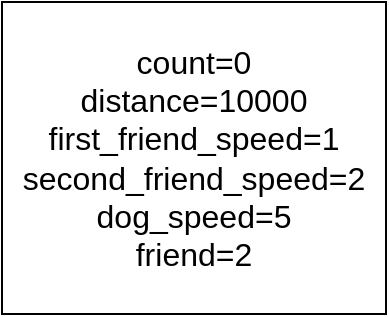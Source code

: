 <mxfile version="20.8.16" type="device" pages="4"><diagram name="Страница 1" id="cOMUTdhNzHLmuhnK5OQj"><mxGraphModel dx="1108" dy="1270" grid="0" gridSize="10" guides="1" tooltips="1" connect="1" arrows="1" fold="1" page="0" pageScale="1" pageWidth="827" pageHeight="1169" math="0" shadow="0"><root><mxCell id="0"/><mxCell id="1" parent="0"/><mxCell id="MxKzTjWS7P6bpVNN_WHy-1" value="count=0&lt;br&gt;distance=10000&lt;br&gt;first_friend_speed=1&lt;br&gt;second_friend_speed=2&lt;br&gt;dog_speed=5&lt;br&gt;friend=2" style="rounded=0;whiteSpace=wrap;html=1;fontSize=16;" vertex="1" parent="1"><mxGeometry x="20" y="-296" width="192" height="156" as="geometry"/></mxCell></root></mxGraphModel></diagram><diagram id="mR7Nu6XGZSMstJm7RWK1" name="Страница 2"><mxGraphModel dx="1508" dy="1270" grid="0" gridSize="10" guides="1" tooltips="1" connect="1" arrows="1" fold="1" page="0" pageScale="1" pageWidth="827" pageHeight="1169" math="0" shadow="0"><root><mxCell id="0"/><mxCell id="1" parent="0"/><mxCell id="b627BKExG8Wfxs_SYH4H-15" style="edgeStyle=none;curved=1;rounded=0;orthogonalLoop=1;jettySize=auto;html=1;entryX=0.5;entryY=0;entryDx=0;entryDy=0;fontSize=12;startSize=8;endSize=8;" edge="1" parent="1" source="b627BKExG8Wfxs_SYH4H-1" target="b627BKExG8Wfxs_SYH4H-2"><mxGeometry relative="1" as="geometry"/></mxCell><mxCell id="b627BKExG8Wfxs_SYH4H-1" value="numbers=[77,46,11,89,48,14,67,73,22,26]&lt;br&gt;sorted_size=0&lt;br&gt;size=numbers.lenght=10" style="rounded=0;whiteSpace=wrap;html=1;fontSize=16;" vertex="1" parent="1"><mxGeometry x="-29" y="-187" width="368" height="123" as="geometry"/></mxCell><mxCell id="b627BKExG8Wfxs_SYH4H-10" value="" style="edgeStyle=none;curved=1;rounded=0;orthogonalLoop=1;jettySize=auto;html=1;fontSize=12;startSize=8;endSize=8;" edge="1" parent="1" source="b627BKExG8Wfxs_SYH4H-2" target="b627BKExG8Wfxs_SYH4H-8"><mxGeometry relative="1" as="geometry"/></mxCell><mxCell id="b627BKExG8Wfxs_SYH4H-13" style="edgeStyle=none;curved=1;rounded=0;orthogonalLoop=1;jettySize=auto;html=1;entryX=0.5;entryY=0;entryDx=0;entryDy=0;fontSize=12;startSize=8;endSize=8;" edge="1" parent="1" source="b627BKExG8Wfxs_SYH4H-2" target="b627BKExG8Wfxs_SYH4H-3"><mxGeometry relative="1" as="geometry"/></mxCell><mxCell id="b627BKExG8Wfxs_SYH4H-2" value="sorted_size&amp;lt;size-1" style="rhombus;whiteSpace=wrap;html=1;fontSize=16;" vertex="1" parent="1"><mxGeometry x="30" y="-25" width="230" height="80" as="geometry"/></mxCell><mxCell id="b627BKExG8Wfxs_SYH4H-16" style="edgeStyle=none;curved=1;rounded=0;orthogonalLoop=1;jettySize=auto;html=1;entryX=0.5;entryY=0;entryDx=0;entryDy=0;fontSize=12;startSize=8;endSize=8;" edge="1" parent="1" source="b627BKExG8Wfxs_SYH4H-3" target="b627BKExG8Wfxs_SYH4H-4"><mxGeometry relative="1" as="geometry"/></mxCell><mxCell id="b627BKExG8Wfxs_SYH4H-3" value="index=0" style="rounded=0;whiteSpace=wrap;html=1;fontSize=16;" vertex="1" parent="1"><mxGeometry x="85" y="81" width="120" height="60" as="geometry"/></mxCell><mxCell id="b627BKExG8Wfxs_SYH4H-17" value="" style="edgeStyle=none;curved=1;rounded=0;orthogonalLoop=1;jettySize=auto;html=1;fontSize=12;startSize=8;endSize=8;" edge="1" parent="1" source="b627BKExG8Wfxs_SYH4H-4" target="b627BKExG8Wfxs_SYH4H-9"><mxGeometry relative="1" as="geometry"/></mxCell><mxCell id="b627BKExG8Wfxs_SYH4H-19" value="" style="edgeStyle=none;rounded=0;orthogonalLoop=1;jettySize=auto;html=1;fontSize=12;startSize=8;endSize=8;" edge="1" parent="1" source="b627BKExG8Wfxs_SYH4H-4" target="b627BKExG8Wfxs_SYH4H-5"><mxGeometry relative="1" as="geometry"/></mxCell><mxCell id="b627BKExG8Wfxs_SYH4H-4" value="index&amp;lt;(size - 1 - sorted_size)" style="rhombus;whiteSpace=wrap;html=1;fontSize=16;" vertex="1" parent="1"><mxGeometry x="-15" y="186.5" width="320" height="97.5" as="geometry"/></mxCell><mxCell id="b627BKExG8Wfxs_SYH4H-21" value="" style="edgeStyle=none;rounded=0;orthogonalLoop=1;jettySize=auto;html=1;fontSize=12;startSize=8;endSize=8;" edge="1" parent="1" source="b627BKExG8Wfxs_SYH4H-5" target="b627BKExG8Wfxs_SYH4H-20"><mxGeometry relative="1" as="geometry"/></mxCell><mxCell id="b627BKExG8Wfxs_SYH4H-5" value="numbers[index]&amp;gt;numbers[index+1]" style="rhombus;whiteSpace=wrap;html=1;fontSize=16;" vertex="1" parent="1"><mxGeometry x="-27" y="317" width="340" height="94" as="geometry"/></mxCell><mxCell id="b627BKExG8Wfxs_SYH4H-7" value="index=index+1" style="rounded=0;whiteSpace=wrap;html=1;fontSize=16;" vertex="1" parent="1"><mxGeometry x="83" y="593" width="120" height="60" as="geometry"/></mxCell><mxCell id="b627BKExG8Wfxs_SYH4H-8" value="" style="shape=document;whiteSpace=wrap;html=1;boundedLbl=1;fontSize=16;" vertex="1" parent="1"><mxGeometry x="322" y="-25" width="120" height="80" as="geometry"/></mxCell><mxCell id="b627BKExG8Wfxs_SYH4H-18" style="edgeStyle=none;rounded=0;orthogonalLoop=1;jettySize=auto;html=1;entryX=0;entryY=0.5;entryDx=0;entryDy=0;fontSize=12;startSize=8;endSize=8;" edge="1" parent="1" source="b627BKExG8Wfxs_SYH4H-9" target="b627BKExG8Wfxs_SYH4H-2"><mxGeometry relative="1" as="geometry"><Array as="points"><mxPoint x="-184" y="15"/></Array></mxGeometry></mxCell><mxCell id="b627BKExG8Wfxs_SYH4H-9" value="sorted_size=sorted_size+1" style="rounded=0;whiteSpace=wrap;html=1;fontSize=16;" vertex="1" parent="1"><mxGeometry x="-313" y="204.75" width="257" height="61" as="geometry"/></mxCell><mxCell id="b627BKExG8Wfxs_SYH4H-22" value="" style="edgeStyle=none;rounded=0;orthogonalLoop=1;jettySize=auto;html=1;fontSize=12;startSize=8;endSize=8;" edge="1" parent="1" source="b627BKExG8Wfxs_SYH4H-20" target="b627BKExG8Wfxs_SYH4H-7"><mxGeometry relative="1" as="geometry"/></mxCell><mxCell id="b627BKExG8Wfxs_SYH4H-20" value="" style="rounded=0;whiteSpace=wrap;html=1;fontSize=16;" vertex="1" parent="1"><mxGeometry x="-57.5" y="444" width="401" height="100" as="geometry"/></mxCell></root></mxGraphModel></diagram><diagram id="ocb-wjdU5mYcMabLT8ai" name="Страница 3"><mxGraphModel dx="1434" dy="1334" grid="0" gridSize="10" guides="1" tooltips="1" connect="1" arrows="1" fold="1" page="0" pageScale="1" pageWidth="827" pageHeight="1169" math="0" shadow="0"><root><mxCell id="0"/><mxCell id="1" parent="0"/><mxCell id="KPEVt6PIki7-gMA_QC_G-7" style="edgeStyle=none;rounded=0;orthogonalLoop=1;jettySize=auto;html=1;fontSize=12;startSize=8;endSize=8;" edge="1" parent="1" source="KPEVt6PIki7-gMA_QC_G-1"><mxGeometry relative="1" as="geometry"><mxPoint x="242" y="-35" as="targetPoint"/></mxGeometry></mxCell><mxCell id="KPEVt6PIki7-gMA_QC_G-1" value="a[]&lt;br&gt;sum=0" style="rounded=0;whiteSpace=wrap;html=1;fontSize=16;" vertex="1" parent="1"><mxGeometry x="182" y="-145" width="120" height="60" as="geometry"/></mxCell><mxCell id="KPEVt6PIki7-gMA_QC_G-8" value="" style="edgeStyle=none;rounded=0;orthogonalLoop=1;jettySize=auto;html=1;fontSize=12;startSize=8;endSize=8;exitX=0.5;exitY=0;exitDx=0;exitDy=0;" edge="1" parent="1" source="KPEVt6PIki7-gMA_QC_G-3" target="KPEVt6PIki7-gMA_QC_G-1"><mxGeometry relative="1" as="geometry"/></mxCell><mxCell id="KPEVt6PIki7-gMA_QC_G-9" value="" style="edgeStyle=none;rounded=0;orthogonalLoop=1;jettySize=auto;html=1;fontSize=12;startSize=8;endSize=8;" edge="1" parent="1" source="KPEVt6PIki7-gMA_QC_G-3" target="KPEVt6PIki7-gMA_QC_G-4"><mxGeometry relative="1" as="geometry"/></mxCell><mxCell id="KPEVt6PIki7-gMA_QC_G-3" value="size=a.lenght" style="rounded=0;whiteSpace=wrap;html=1;fontSize=16;" vertex="1" parent="1"><mxGeometry x="182" y="-37" width="120" height="60" as="geometry"/></mxCell><mxCell id="KPEVt6PIki7-gMA_QC_G-10" value="" style="edgeStyle=none;rounded=0;orthogonalLoop=1;jettySize=auto;html=1;fontSize=12;startSize=8;endSize=8;" edge="1" parent="1" source="KPEVt6PIki7-gMA_QC_G-4" target="KPEVt6PIki7-gMA_QC_G-5"><mxGeometry relative="1" as="geometry"/></mxCell><mxCell id="KPEVt6PIki7-gMA_QC_G-16" value="" style="edgeStyle=none;rounded=0;orthogonalLoop=1;jettySize=auto;html=1;fontSize=12;startSize=8;endSize=8;" edge="1" parent="1" source="KPEVt6PIki7-gMA_QC_G-4" target="KPEVt6PIki7-gMA_QC_G-15"><mxGeometry relative="1" as="geometry"/></mxCell><mxCell id="KPEVt6PIki7-gMA_QC_G-4" value="for i=0;i&amp;lt;size;i++" style="shape=hexagon;perimeter=hexagonPerimeter2;whiteSpace=wrap;html=1;fixedSize=1;fontSize=16;" vertex="1" parent="1"><mxGeometry x="128" y="71" width="228" height="80" as="geometry"/></mxCell><mxCell id="KPEVt6PIki7-gMA_QC_G-11" style="edgeStyle=none;rounded=0;orthogonalLoop=1;jettySize=auto;html=1;entryX=0;entryY=0.5;entryDx=0;entryDy=0;fontSize=12;startSize=8;endSize=8;" edge="1" parent="1" source="KPEVt6PIki7-gMA_QC_G-5" target="KPEVt6PIki7-gMA_QC_G-4"><mxGeometry relative="1" as="geometry"><Array as="points"><mxPoint x="14" y="229"/><mxPoint x="12" y="111"/></Array></mxGeometry></mxCell><mxCell id="KPEVt6PIki7-gMA_QC_G-5" value="sum=sum+a[i]" style="rounded=0;whiteSpace=wrap;html=1;fontSize=16;" vertex="1" parent="1"><mxGeometry x="182" y="199" width="120" height="60" as="geometry"/></mxCell><mxCell id="KPEVt6PIki7-gMA_QC_G-21" style="edgeStyle=none;rounded=0;orthogonalLoop=1;jettySize=auto;html=1;entryX=0.558;entryY=0.033;entryDx=0;entryDy=0;entryPerimeter=0;fontSize=12;startSize=8;endSize=8;" edge="1" parent="1" source="KPEVt6PIki7-gMA_QC_G-12" target="KPEVt6PIki7-gMA_QC_G-1"><mxGeometry relative="1" as="geometry"/></mxCell><mxCell id="KPEVt6PIki7-gMA_QC_G-12" value="Start" style="ellipse;whiteSpace=wrap;html=1;fontSize=16;" vertex="1" parent="1"><mxGeometry x="187" y="-254" width="120" height="80" as="geometry"/></mxCell><mxCell id="KPEVt6PIki7-gMA_QC_G-20" value="" style="edgeStyle=none;rounded=0;orthogonalLoop=1;jettySize=auto;html=1;fontSize=12;startSize=8;endSize=8;" edge="1" parent="1" source="KPEVt6PIki7-gMA_QC_G-13" target="KPEVt6PIki7-gMA_QC_G-14"><mxGeometry relative="1" as="geometry"/></mxCell><mxCell id="KPEVt6PIki7-gMA_QC_G-13" value="print (result)" style="shape=document;whiteSpace=wrap;html=1;boundedLbl=1;fontSize=16;" vertex="1" parent="1"><mxGeometry x="409" y="189" width="120" height="80" as="geometry"/></mxCell><mxCell id="KPEVt6PIki7-gMA_QC_G-14" value="End" style="ellipse;whiteSpace=wrap;html=1;fontSize=16;" vertex="1" parent="1"><mxGeometry x="409" y="292" width="120" height="80" as="geometry"/></mxCell><mxCell id="KPEVt6PIki7-gMA_QC_G-19" style="edgeStyle=none;rounded=0;orthogonalLoop=1;jettySize=auto;html=1;entryX=0.5;entryY=0;entryDx=0;entryDy=0;fontSize=12;startSize=8;endSize=8;" edge="1" parent="1" source="KPEVt6PIki7-gMA_QC_G-15" target="KPEVt6PIki7-gMA_QC_G-13"><mxGeometry relative="1" as="geometry"/></mxCell><mxCell id="KPEVt6PIki7-gMA_QC_G-15" value="result=sum/size" style="rounded=0;whiteSpace=wrap;html=1;fontSize=16;" vertex="1" parent="1"><mxGeometry x="409" y="81" width="120" height="60" as="geometry"/></mxCell><mxCell id="KPEVt6PIki7-gMA_QC_G-22" value="Среднее арифметическое" style="text;html=1;align=center;verticalAlign=middle;resizable=0;points=[];autosize=1;strokeColor=none;fillColor=none;fontSize=16;" vertex="1" parent="1"><mxGeometry x="356" y="-214" width="213" height="31" as="geometry"/></mxCell><mxCell id="-6-AP01Vzibs1LT2vDzB-1" value="yes" style="text;html=1;align=center;verticalAlign=middle;resizable=0;points=[];autosize=1;strokeColor=none;fillColor=none;fontSize=16;" vertex="1" parent="1"><mxGeometry x="251" y="165" width="43" height="31" as="geometry"/></mxCell><mxCell id="-6-AP01Vzibs1LT2vDzB-2" value="no" style="text;html=1;align=center;verticalAlign=middle;resizable=0;points=[];autosize=1;strokeColor=none;fillColor=none;fontSize=16;" vertex="1" parent="1"><mxGeometry x="360" y="79" width="36" height="31" as="geometry"/></mxCell></root></mxGraphModel></diagram><diagram id="ztFNayFZNkezXJL6lY7T" name="Страница 4"><mxGraphModel dx="1834" dy="1334" grid="0" gridSize="10" guides="1" tooltips="1" connect="1" arrows="1" fold="1" page="0" pageScale="1" pageWidth="827" pageHeight="1169" math="0" shadow="0"><root><mxCell id="0"/><mxCell id="1" parent="0"/><mxCell id="f2x_aQJeJmyaS1VwDHer-11" style="edgeStyle=none;rounded=0;orthogonalLoop=1;jettySize=auto;html=1;entryX=0.5;entryY=0;entryDx=0;entryDy=0;fontSize=12;startSize=8;endSize=8;" edge="1" parent="1" source="f2x_aQJeJmyaS1VwDHer-1" target="f2x_aQJeJmyaS1VwDHer-2"><mxGeometry relative="1" as="geometry"/></mxCell><mxCell id="f2x_aQJeJmyaS1VwDHer-1" value="Start" style="ellipse;whiteSpace=wrap;html=1;fontSize=16;" vertex="1" parent="1"><mxGeometry x="125" y="-216" width="120" height="80" as="geometry"/></mxCell><mxCell id="f2x_aQJeJmyaS1VwDHer-12" style="edgeStyle=none;rounded=0;orthogonalLoop=1;jettySize=auto;html=1;entryX=0.5;entryY=0;entryDx=0;entryDy=0;fontSize=12;startSize=8;endSize=8;" edge="1" parent="1" source="f2x_aQJeJmyaS1VwDHer-2" target="f2x_aQJeJmyaS1VwDHer-3"><mxGeometry relative="1" as="geometry"/></mxCell><mxCell id="f2x_aQJeJmyaS1VwDHer-2" value="numbers=[1,8,3,8,2,6,8,8]&lt;br&gt;index=0&lt;br&gt;maximum = numbers[index]&lt;br&gt;count_maximal = 0" style="rounded=0;whiteSpace=wrap;html=1;fontSize=16;" vertex="1" parent="1"><mxGeometry x="28" y="-118" width="312" height="92" as="geometry"/></mxCell><mxCell id="f2x_aQJeJmyaS1VwDHer-13" style="edgeStyle=none;rounded=0;orthogonalLoop=1;jettySize=auto;html=1;entryX=0.5;entryY=0;entryDx=0;entryDy=0;fontSize=12;startSize=8;endSize=8;" edge="1" parent="1" source="f2x_aQJeJmyaS1VwDHer-3" target="f2x_aQJeJmyaS1VwDHer-4"><mxGeometry relative="1" as="geometry"/></mxCell><mxCell id="f2x_aQJeJmyaS1VwDHer-20" style="edgeStyle=none;rounded=0;orthogonalLoop=1;jettySize=auto;html=1;entryX=0.5;entryY=0;entryDx=0;entryDy=0;fontSize=12;startSize=8;endSize=8;" edge="1" parent="1" source="f2x_aQJeJmyaS1VwDHer-3" target="f2x_aQJeJmyaS1VwDHer-9"><mxGeometry relative="1" as="geometry"><Array as="points"><mxPoint x="-6" y="59"/></Array></mxGeometry></mxCell><mxCell id="f2x_aQJeJmyaS1VwDHer-3" value="index&amp;lt;numbers.lenght" style="rhombus;whiteSpace=wrap;html=1;fontSize=16;" vertex="1" parent="1"><mxGeometry x="73" y="19" width="224" height="80" as="geometry"/></mxCell><mxCell id="f2x_aQJeJmyaS1VwDHer-14" style="edgeStyle=none;rounded=0;orthogonalLoop=1;jettySize=auto;html=1;entryX=0.5;entryY=0;entryDx=0;entryDy=0;fontSize=12;startSize=8;endSize=8;" edge="1" parent="1" source="f2x_aQJeJmyaS1VwDHer-4" target="f2x_aQJeJmyaS1VwDHer-5"><mxGeometry relative="1" as="geometry"/></mxCell><mxCell id="f2x_aQJeJmyaS1VwDHer-16" style="edgeStyle=none;rounded=0;orthogonalLoop=1;jettySize=auto;html=1;entryX=0;entryY=0.5;entryDx=0;entryDy=0;fontSize=12;startSize=8;endSize=8;" edge="1" parent="1" source="f2x_aQJeJmyaS1VwDHer-4" target="f2x_aQJeJmyaS1VwDHer-6"><mxGeometry relative="1" as="geometry"/></mxCell><mxCell id="f2x_aQJeJmyaS1VwDHer-4" value="numbers[index]&amp;gt;maximum" style="rhombus;whiteSpace=wrap;html=1;fontSize=16;" vertex="1" parent="1"><mxGeometry x="62" y="153" width="246" height="80" as="geometry"/></mxCell><mxCell id="f2x_aQJeJmyaS1VwDHer-30" style="edgeStyle=none;rounded=0;orthogonalLoop=1;jettySize=auto;html=1;entryX=1;entryY=0.25;entryDx=0;entryDy=0;fontSize=12;startSize=8;endSize=8;" edge="1" parent="1" source="f2x_aQJeJmyaS1VwDHer-5" target="f2x_aQJeJmyaS1VwDHer-8"><mxGeometry relative="1" as="geometry"><Array as="points"><mxPoint x="185" y="371"/><mxPoint x="648" y="371"/><mxPoint x="651" y="44"/></Array></mxGeometry></mxCell><mxCell id="f2x_aQJeJmyaS1VwDHer-5" value="maximum= numbers[index]&lt;br&gt;count_maximal=1" style="rounded=0;whiteSpace=wrap;html=1;fontSize=16;" vertex="1" parent="1"><mxGeometry x="69" y="276" width="234" height="60" as="geometry"/></mxCell><mxCell id="f2x_aQJeJmyaS1VwDHer-17" style="edgeStyle=none;rounded=0;orthogonalLoop=1;jettySize=auto;html=1;entryX=0.5;entryY=1;entryDx=0;entryDy=0;fontSize=12;startSize=8;endSize=8;" edge="1" parent="1" source="f2x_aQJeJmyaS1VwDHer-6" target="f2x_aQJeJmyaS1VwDHer-8"><mxGeometry relative="1" as="geometry"/></mxCell><mxCell id="f2x_aQJeJmyaS1VwDHer-19" style="edgeStyle=none;rounded=0;orthogonalLoop=1;jettySize=auto;html=1;entryX=0.5;entryY=0;entryDx=0;entryDy=0;fontSize=12;startSize=8;endSize=8;" edge="1" parent="1" source="f2x_aQJeJmyaS1VwDHer-6" target="f2x_aQJeJmyaS1VwDHer-7"><mxGeometry relative="1" as="geometry"/></mxCell><mxCell id="f2x_aQJeJmyaS1VwDHer-6" value="numbers[index] == maximum" style="rhombus;whiteSpace=wrap;html=1;fontSize=16;" vertex="1" parent="1"><mxGeometry x="340" y="153" width="260" height="80" as="geometry"/></mxCell><mxCell id="f2x_aQJeJmyaS1VwDHer-18" style="edgeStyle=none;rounded=0;orthogonalLoop=1;jettySize=auto;html=1;entryX=1;entryY=0.75;entryDx=0;entryDy=0;fontSize=12;startSize=8;endSize=8;" edge="1" parent="1" source="f2x_aQJeJmyaS1VwDHer-7" target="f2x_aQJeJmyaS1VwDHer-8"><mxGeometry relative="1" as="geometry"><Array as="points"><mxPoint x="627" y="308"/><mxPoint x="627" y="74"/></Array></mxGeometry></mxCell><mxCell id="f2x_aQJeJmyaS1VwDHer-7" value="count_maximal=count_maximal+1" style="rounded=0;whiteSpace=wrap;html=1;fontSize=16;" vertex="1" parent="1"><mxGeometry x="332" y="279" width="276" height="57" as="geometry"/></mxCell><mxCell id="f2x_aQJeJmyaS1VwDHer-15" style="edgeStyle=none;rounded=0;orthogonalLoop=1;jettySize=auto;html=1;entryX=1;entryY=0.5;entryDx=0;entryDy=0;fontSize=12;startSize=8;endSize=8;" edge="1" parent="1" source="f2x_aQJeJmyaS1VwDHer-8" target="f2x_aQJeJmyaS1VwDHer-3"><mxGeometry relative="1" as="geometry"/></mxCell><mxCell id="f2x_aQJeJmyaS1VwDHer-8" value="index=index+1" style="rounded=0;whiteSpace=wrap;html=1;fontSize=16;" vertex="1" parent="1"><mxGeometry x="410" y="29" width="120" height="60" as="geometry"/></mxCell><mxCell id="f2x_aQJeJmyaS1VwDHer-21" style="edgeStyle=none;rounded=0;orthogonalLoop=1;jettySize=auto;html=1;entryX=0.5;entryY=0;entryDx=0;entryDy=0;fontSize=12;startSize=8;endSize=8;" edge="1" parent="1" source="f2x_aQJeJmyaS1VwDHer-9" target="f2x_aQJeJmyaS1VwDHer-10"><mxGeometry relative="1" as="geometry"/></mxCell><mxCell id="f2x_aQJeJmyaS1VwDHer-9" value="print (count_maximal)" style="shape=document;whiteSpace=wrap;html=1;boundedLbl=1;fontSize=16;" vertex="1" parent="1"><mxGeometry x="-66" y="99" width="120" height="80" as="geometry"/></mxCell><mxCell id="f2x_aQJeJmyaS1VwDHer-10" value="End" style="ellipse;whiteSpace=wrap;html=1;fontSize=16;" vertex="1" parent="1"><mxGeometry x="-66" y="219" width="120" height="80" as="geometry"/></mxCell><mxCell id="f2x_aQJeJmyaS1VwDHer-22" value="13" style="text;html=1;align=center;verticalAlign=middle;resizable=0;points=[];autosize=1;strokeColor=none;fillColor=none;fontSize=16;" vertex="1" parent="1"><mxGeometry x="-104" y="99" width="36" height="31" as="geometry"/></mxCell><mxCell id="f2x_aQJeJmyaS1VwDHer-23" value="1-4" style="text;html=1;align=center;verticalAlign=middle;resizable=0;points=[];autosize=1;strokeColor=#001DBC;fillColor=#0050ef;fontSize=16;fontColor=#ffffff;" vertex="1" parent="1"><mxGeometry x="28" y="-121" width="41" height="31" as="geometry"/></mxCell><mxCell id="f2x_aQJeJmyaS1VwDHer-25" value="6" style="text;html=1;align=center;verticalAlign=middle;resizable=0;points=[];autosize=1;strokeColor=#001DBC;fillColor=#0050ef;fontSize=16;fontColor=#ffffff;" vertex="1" parent="1"><mxGeometry x="140" y="122" width="27" height="31" as="geometry"/></mxCell><mxCell id="f2x_aQJeJmyaS1VwDHer-26" value="10" style="text;html=1;align=center;verticalAlign=middle;resizable=0;points=[];autosize=1;strokeColor=#001DBC;fillColor=#0050ef;fontSize=16;fontColor=#ffffff;" vertex="1" parent="1"><mxGeometry x="546" y="138" width="36" height="31" as="geometry"/></mxCell><mxCell id="f2x_aQJeJmyaS1VwDHer-27" value="12" style="text;html=1;align=center;verticalAlign=middle;resizable=0;points=[];autosize=1;strokeColor=#001DBC;fillColor=#0050ef;fontSize=16;fontColor=#ffffff;" vertex="1" parent="1"><mxGeometry x="410" y="-8" width="36" height="31" as="geometry"/></mxCell><mxCell id="f2x_aQJeJmyaS1VwDHer-28" value="7-8" style="text;html=1;align=center;verticalAlign=middle;resizable=0;points=[];autosize=1;strokeColor=#001DBC;fillColor=#0050ef;fontSize=16;fontColor=#ffffff;" vertex="1" parent="1"><mxGeometry x="71" y="241" width="41" height="31" as="geometry"/></mxCell><mxCell id="f2x_aQJeJmyaS1VwDHer-29" value="11" style="text;html=1;align=center;verticalAlign=middle;resizable=0;points=[];autosize=1;strokeColor=#001DBC;fillColor=#0050ef;fontSize=16;fontColor=#ffffff;" vertex="1" parent="1"><mxGeometry x="332" y="245" width="35" height="31" as="geometry"/></mxCell><mxCell id="f2x_aQJeJmyaS1VwDHer-31" value="13" style="text;html=1;align=center;verticalAlign=middle;resizable=0;points=[];autosize=1;strokeColor=#001DBC;fillColor=#0050ef;fontSize=16;fontColor=#ffffff;" vertex="1" parent="1"><mxGeometry x="-109" y="99" width="36" height="31" as="geometry"/></mxCell><mxCell id="f2x_aQJeJmyaS1VwDHer-32" value="5" style="text;html=1;align=center;verticalAlign=middle;resizable=0;points=[];autosize=1;strokeColor=#001DBC;fillColor=#0050ef;fontSize=16;fontColor=#ffffff;" vertex="1" parent="1"><mxGeometry x="102" y="5" width="27" height="31" as="geometry"/></mxCell><mxCell id="f2x_aQJeJmyaS1VwDHer-33" value="yes" style="text;html=1;align=center;verticalAlign=middle;resizable=0;points=[];autosize=1;strokeColor=none;fillColor=none;fontSize=16;" vertex="1" parent="1"><mxGeometry x="182" y="93" width="43" height="31" as="geometry"/></mxCell><mxCell id="f2x_aQJeJmyaS1VwDHer-34" value="yes" style="text;html=1;align=center;verticalAlign=middle;resizable=0;points=[];autosize=1;strokeColor=none;fillColor=none;fontSize=16;" vertex="1" parent="1"><mxGeometry x="182" y="225" width="43" height="31" as="geometry"/></mxCell><mxCell id="f2x_aQJeJmyaS1VwDHer-35" value="yes" style="text;html=1;align=center;verticalAlign=middle;resizable=0;points=[];autosize=1;strokeColor=none;fillColor=none;fontSize=16;" vertex="1" parent="1"><mxGeometry x="374" y="227" width="43" height="31" as="geometry"/></mxCell><mxCell id="f2x_aQJeJmyaS1VwDHer-36" value="no" style="text;html=1;align=center;verticalAlign=middle;resizable=0;points=[];autosize=1;strokeColor=none;fillColor=none;fontSize=16;" vertex="1" parent="1"><mxGeometry x="37" y="27" width="36" height="31" as="geometry"/></mxCell><mxCell id="f2x_aQJeJmyaS1VwDHer-37" value="no" style="text;html=1;align=center;verticalAlign=middle;resizable=0;points=[];autosize=1;strokeColor=none;fillColor=none;fontSize=16;" vertex="1" parent="1"><mxGeometry x="291" y="157" width="36" height="31" as="geometry"/></mxCell><mxCell id="f2x_aQJeJmyaS1VwDHer-38" value="no" style="text;html=1;align=center;verticalAlign=middle;resizable=0;points=[];autosize=1;strokeColor=none;fillColor=none;fontSize=16;" vertex="1" parent="1"><mxGeometry x="426" y="99" width="36" height="31" as="geometry"/></mxCell></root></mxGraphModel></diagram></mxfile>